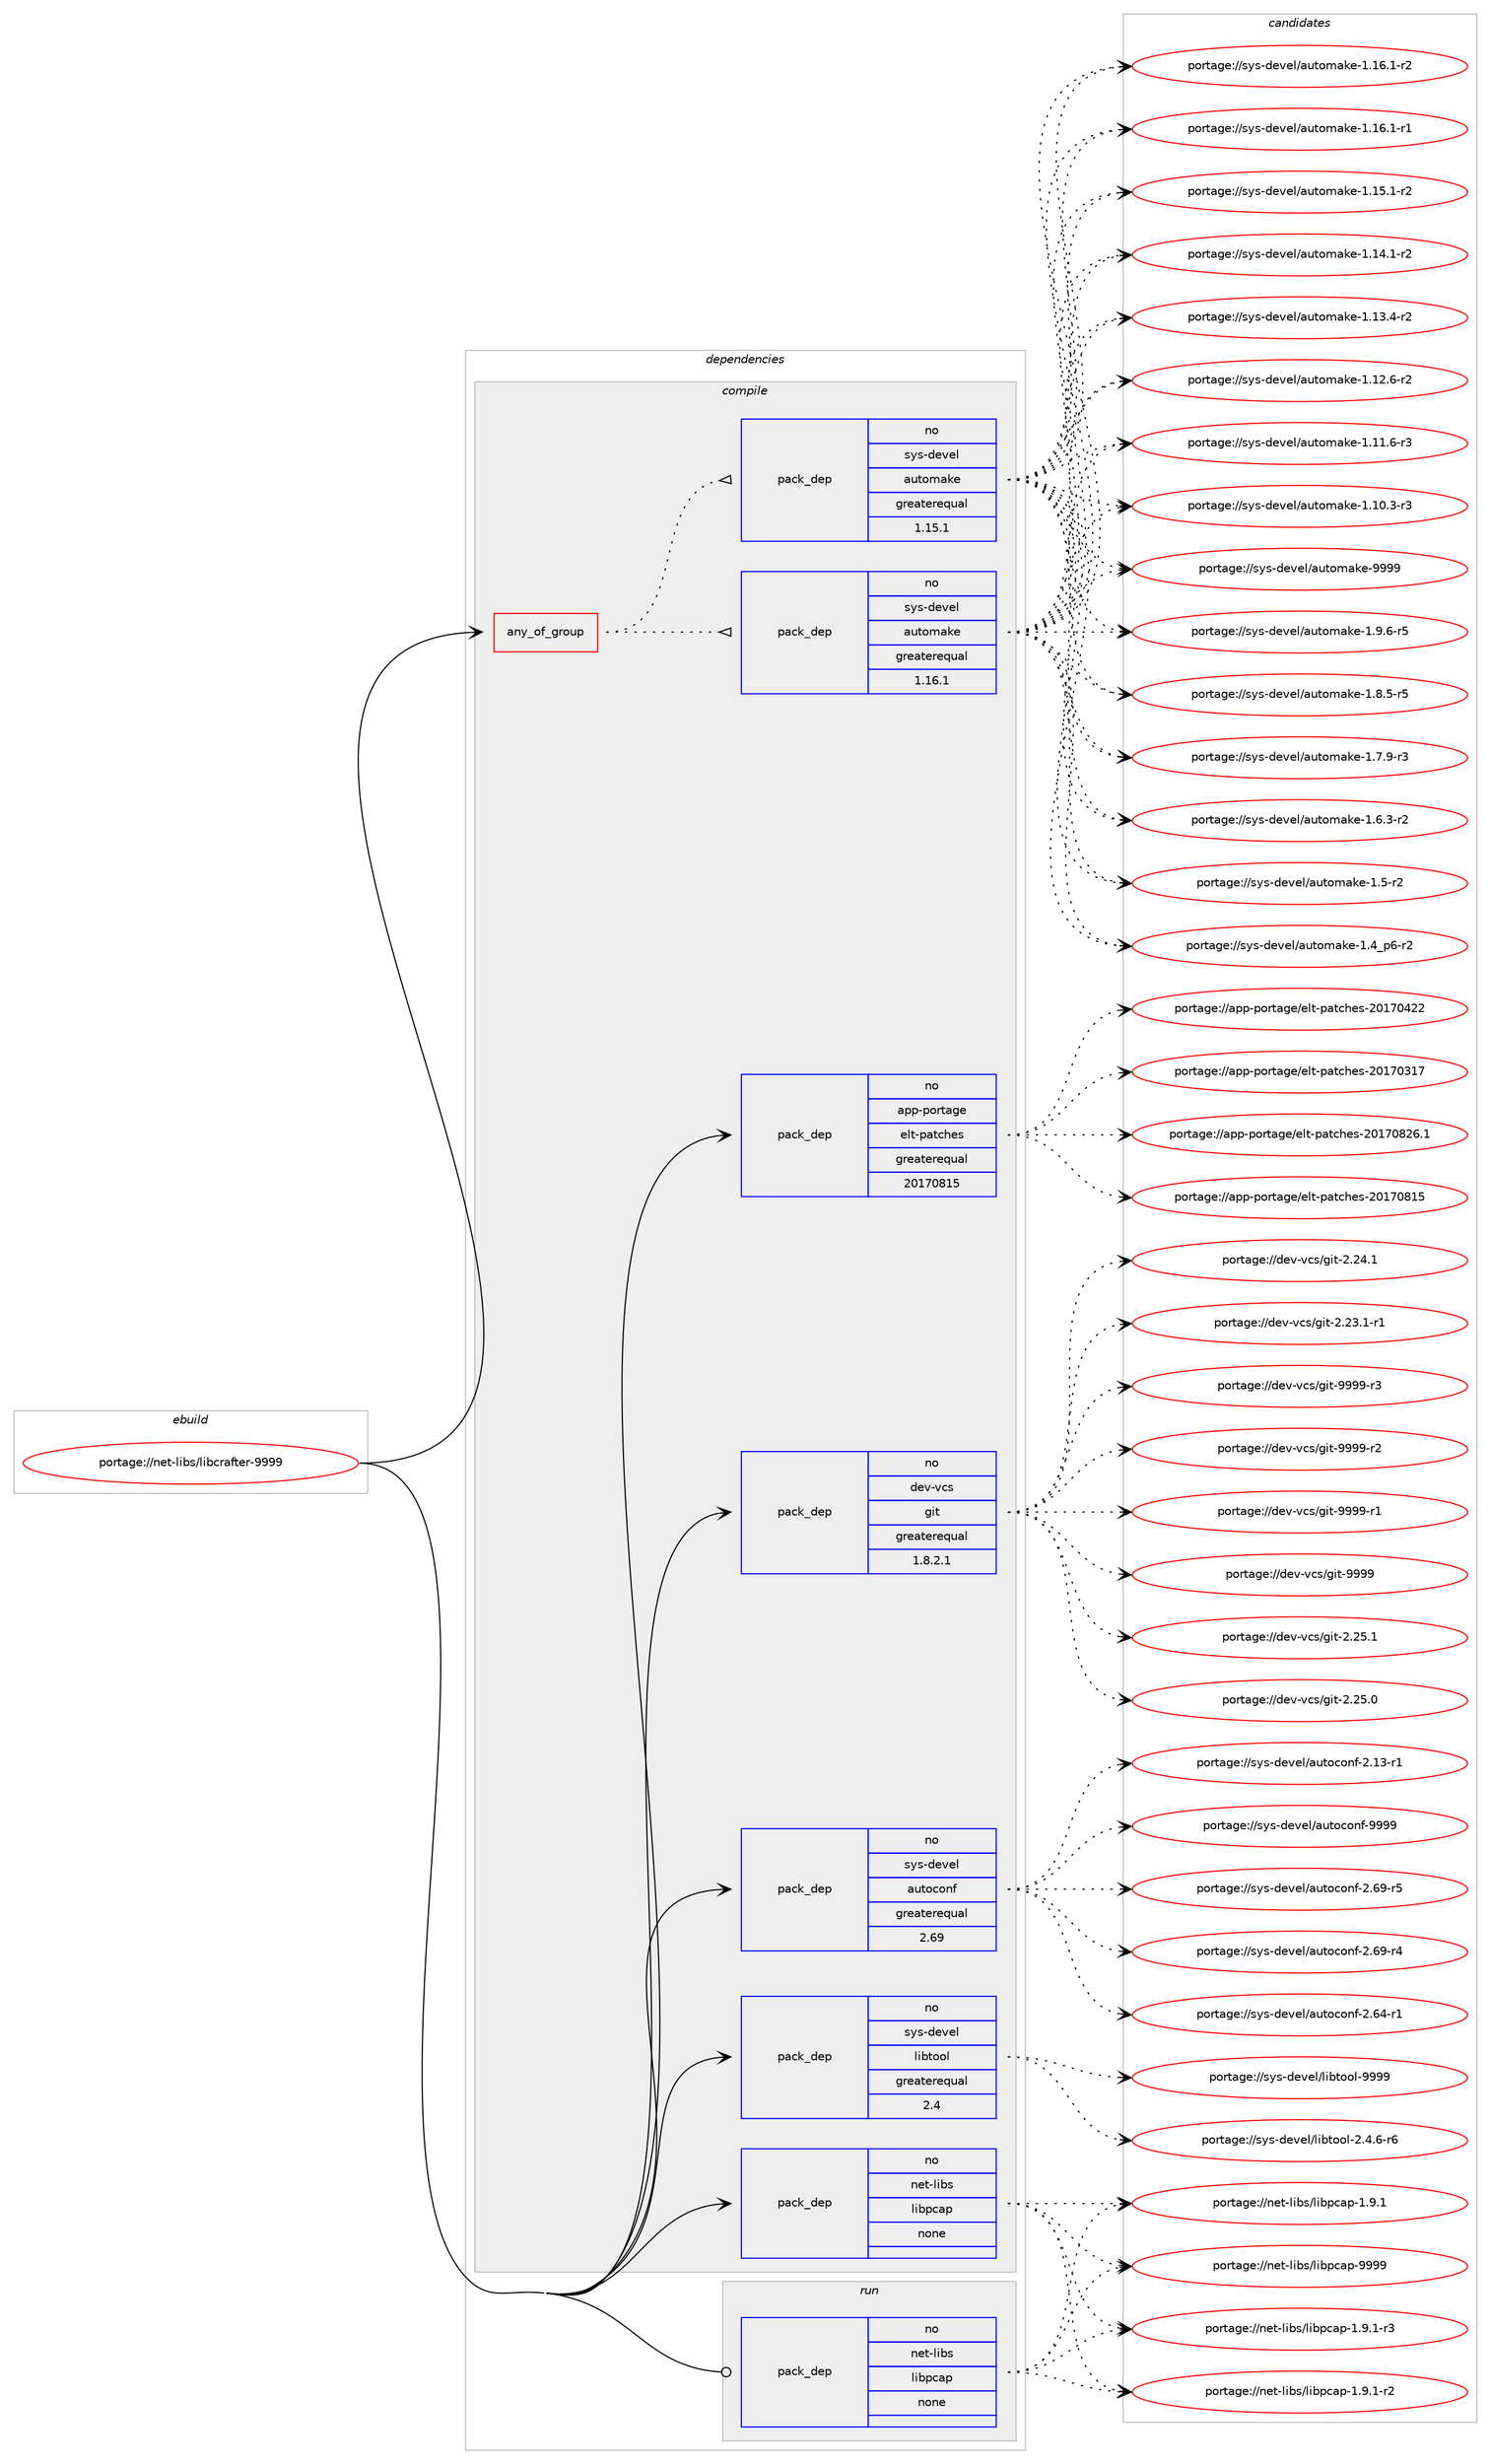 digraph prolog {

# *************
# Graph options
# *************

newrank=true;
concentrate=true;
compound=true;
graph [rankdir=LR,fontname=Helvetica,fontsize=10,ranksep=1.5];#, ranksep=2.5, nodesep=0.2];
edge  [arrowhead=vee];
node  [fontname=Helvetica,fontsize=10];

# **********
# The ebuild
# **********

subgraph cluster_leftcol {
color=gray;
rank=same;
label=<<i>ebuild</i>>;
id [label="portage://net-libs/libcrafter-9999", color=red, width=4, href="../net-libs/libcrafter-9999.svg"];
}

# ****************
# The dependencies
# ****************

subgraph cluster_midcol {
color=gray;
label=<<i>dependencies</i>>;
subgraph cluster_compile {
fillcolor="#eeeeee";
style=filled;
label=<<i>compile</i>>;
subgraph any1464 {
dependency80316 [label=<<TABLE BORDER="0" CELLBORDER="1" CELLSPACING="0" CELLPADDING="4"><TR><TD CELLPADDING="10">any_of_group</TD></TR></TABLE>>, shape=none, color=red];subgraph pack61877 {
dependency80317 [label=<<TABLE BORDER="0" CELLBORDER="1" CELLSPACING="0" CELLPADDING="4" WIDTH="220"><TR><TD ROWSPAN="6" CELLPADDING="30">pack_dep</TD></TR><TR><TD WIDTH="110">no</TD></TR><TR><TD>sys-devel</TD></TR><TR><TD>automake</TD></TR><TR><TD>greaterequal</TD></TR><TR><TD>1.16.1</TD></TR></TABLE>>, shape=none, color=blue];
}
dependency80316:e -> dependency80317:w [weight=20,style="dotted",arrowhead="oinv"];
subgraph pack61878 {
dependency80318 [label=<<TABLE BORDER="0" CELLBORDER="1" CELLSPACING="0" CELLPADDING="4" WIDTH="220"><TR><TD ROWSPAN="6" CELLPADDING="30">pack_dep</TD></TR><TR><TD WIDTH="110">no</TD></TR><TR><TD>sys-devel</TD></TR><TR><TD>automake</TD></TR><TR><TD>greaterequal</TD></TR><TR><TD>1.15.1</TD></TR></TABLE>>, shape=none, color=blue];
}
dependency80316:e -> dependency80318:w [weight=20,style="dotted",arrowhead="oinv"];
}
id:e -> dependency80316:w [weight=20,style="solid",arrowhead="vee"];
subgraph pack61879 {
dependency80319 [label=<<TABLE BORDER="0" CELLBORDER="1" CELLSPACING="0" CELLPADDING="4" WIDTH="220"><TR><TD ROWSPAN="6" CELLPADDING="30">pack_dep</TD></TR><TR><TD WIDTH="110">no</TD></TR><TR><TD>app-portage</TD></TR><TR><TD>elt-patches</TD></TR><TR><TD>greaterequal</TD></TR><TR><TD>20170815</TD></TR></TABLE>>, shape=none, color=blue];
}
id:e -> dependency80319:w [weight=20,style="solid",arrowhead="vee"];
subgraph pack61880 {
dependency80320 [label=<<TABLE BORDER="0" CELLBORDER="1" CELLSPACING="0" CELLPADDING="4" WIDTH="220"><TR><TD ROWSPAN="6" CELLPADDING="30">pack_dep</TD></TR><TR><TD WIDTH="110">no</TD></TR><TR><TD>dev-vcs</TD></TR><TR><TD>git</TD></TR><TR><TD>greaterequal</TD></TR><TR><TD>1.8.2.1</TD></TR></TABLE>>, shape=none, color=blue];
}
id:e -> dependency80320:w [weight=20,style="solid",arrowhead="vee"];
subgraph pack61881 {
dependency80321 [label=<<TABLE BORDER="0" CELLBORDER="1" CELLSPACING="0" CELLPADDING="4" WIDTH="220"><TR><TD ROWSPAN="6" CELLPADDING="30">pack_dep</TD></TR><TR><TD WIDTH="110">no</TD></TR><TR><TD>net-libs</TD></TR><TR><TD>libpcap</TD></TR><TR><TD>none</TD></TR><TR><TD></TD></TR></TABLE>>, shape=none, color=blue];
}
id:e -> dependency80321:w [weight=20,style="solid",arrowhead="vee"];
subgraph pack61882 {
dependency80322 [label=<<TABLE BORDER="0" CELLBORDER="1" CELLSPACING="0" CELLPADDING="4" WIDTH="220"><TR><TD ROWSPAN="6" CELLPADDING="30">pack_dep</TD></TR><TR><TD WIDTH="110">no</TD></TR><TR><TD>sys-devel</TD></TR><TR><TD>autoconf</TD></TR><TR><TD>greaterequal</TD></TR><TR><TD>2.69</TD></TR></TABLE>>, shape=none, color=blue];
}
id:e -> dependency80322:w [weight=20,style="solid",arrowhead="vee"];
subgraph pack61883 {
dependency80323 [label=<<TABLE BORDER="0" CELLBORDER="1" CELLSPACING="0" CELLPADDING="4" WIDTH="220"><TR><TD ROWSPAN="6" CELLPADDING="30">pack_dep</TD></TR><TR><TD WIDTH="110">no</TD></TR><TR><TD>sys-devel</TD></TR><TR><TD>libtool</TD></TR><TR><TD>greaterequal</TD></TR><TR><TD>2.4</TD></TR></TABLE>>, shape=none, color=blue];
}
id:e -> dependency80323:w [weight=20,style="solid",arrowhead="vee"];
}
subgraph cluster_compileandrun {
fillcolor="#eeeeee";
style=filled;
label=<<i>compile and run</i>>;
}
subgraph cluster_run {
fillcolor="#eeeeee";
style=filled;
label=<<i>run</i>>;
subgraph pack61884 {
dependency80324 [label=<<TABLE BORDER="0" CELLBORDER="1" CELLSPACING="0" CELLPADDING="4" WIDTH="220"><TR><TD ROWSPAN="6" CELLPADDING="30">pack_dep</TD></TR><TR><TD WIDTH="110">no</TD></TR><TR><TD>net-libs</TD></TR><TR><TD>libpcap</TD></TR><TR><TD>none</TD></TR><TR><TD></TD></TR></TABLE>>, shape=none, color=blue];
}
id:e -> dependency80324:w [weight=20,style="solid",arrowhead="odot"];
}
}

# **************
# The candidates
# **************

subgraph cluster_choices {
rank=same;
color=gray;
label=<<i>candidates</i>>;

subgraph choice61877 {
color=black;
nodesep=1;
choice115121115451001011181011084797117116111109971071014557575757 [label="portage://sys-devel/automake-9999", color=red, width=4,href="../sys-devel/automake-9999.svg"];
choice115121115451001011181011084797117116111109971071014549465746544511453 [label="portage://sys-devel/automake-1.9.6-r5", color=red, width=4,href="../sys-devel/automake-1.9.6-r5.svg"];
choice115121115451001011181011084797117116111109971071014549465646534511453 [label="portage://sys-devel/automake-1.8.5-r5", color=red, width=4,href="../sys-devel/automake-1.8.5-r5.svg"];
choice115121115451001011181011084797117116111109971071014549465546574511451 [label="portage://sys-devel/automake-1.7.9-r3", color=red, width=4,href="../sys-devel/automake-1.7.9-r3.svg"];
choice115121115451001011181011084797117116111109971071014549465446514511450 [label="portage://sys-devel/automake-1.6.3-r2", color=red, width=4,href="../sys-devel/automake-1.6.3-r2.svg"];
choice11512111545100101118101108479711711611110997107101454946534511450 [label="portage://sys-devel/automake-1.5-r2", color=red, width=4,href="../sys-devel/automake-1.5-r2.svg"];
choice115121115451001011181011084797117116111109971071014549465295112544511450 [label="portage://sys-devel/automake-1.4_p6-r2", color=red, width=4,href="../sys-devel/automake-1.4_p6-r2.svg"];
choice11512111545100101118101108479711711611110997107101454946495446494511450 [label="portage://sys-devel/automake-1.16.1-r2", color=red, width=4,href="../sys-devel/automake-1.16.1-r2.svg"];
choice11512111545100101118101108479711711611110997107101454946495446494511449 [label="portage://sys-devel/automake-1.16.1-r1", color=red, width=4,href="../sys-devel/automake-1.16.1-r1.svg"];
choice11512111545100101118101108479711711611110997107101454946495346494511450 [label="portage://sys-devel/automake-1.15.1-r2", color=red, width=4,href="../sys-devel/automake-1.15.1-r2.svg"];
choice11512111545100101118101108479711711611110997107101454946495246494511450 [label="portage://sys-devel/automake-1.14.1-r2", color=red, width=4,href="../sys-devel/automake-1.14.1-r2.svg"];
choice11512111545100101118101108479711711611110997107101454946495146524511450 [label="portage://sys-devel/automake-1.13.4-r2", color=red, width=4,href="../sys-devel/automake-1.13.4-r2.svg"];
choice11512111545100101118101108479711711611110997107101454946495046544511450 [label="portage://sys-devel/automake-1.12.6-r2", color=red, width=4,href="../sys-devel/automake-1.12.6-r2.svg"];
choice11512111545100101118101108479711711611110997107101454946494946544511451 [label="portage://sys-devel/automake-1.11.6-r3", color=red, width=4,href="../sys-devel/automake-1.11.6-r3.svg"];
choice11512111545100101118101108479711711611110997107101454946494846514511451 [label="portage://sys-devel/automake-1.10.3-r3", color=red, width=4,href="../sys-devel/automake-1.10.3-r3.svg"];
dependency80317:e -> choice115121115451001011181011084797117116111109971071014557575757:w [style=dotted,weight="100"];
dependency80317:e -> choice115121115451001011181011084797117116111109971071014549465746544511453:w [style=dotted,weight="100"];
dependency80317:e -> choice115121115451001011181011084797117116111109971071014549465646534511453:w [style=dotted,weight="100"];
dependency80317:e -> choice115121115451001011181011084797117116111109971071014549465546574511451:w [style=dotted,weight="100"];
dependency80317:e -> choice115121115451001011181011084797117116111109971071014549465446514511450:w [style=dotted,weight="100"];
dependency80317:e -> choice11512111545100101118101108479711711611110997107101454946534511450:w [style=dotted,weight="100"];
dependency80317:e -> choice115121115451001011181011084797117116111109971071014549465295112544511450:w [style=dotted,weight="100"];
dependency80317:e -> choice11512111545100101118101108479711711611110997107101454946495446494511450:w [style=dotted,weight="100"];
dependency80317:e -> choice11512111545100101118101108479711711611110997107101454946495446494511449:w [style=dotted,weight="100"];
dependency80317:e -> choice11512111545100101118101108479711711611110997107101454946495346494511450:w [style=dotted,weight="100"];
dependency80317:e -> choice11512111545100101118101108479711711611110997107101454946495246494511450:w [style=dotted,weight="100"];
dependency80317:e -> choice11512111545100101118101108479711711611110997107101454946495146524511450:w [style=dotted,weight="100"];
dependency80317:e -> choice11512111545100101118101108479711711611110997107101454946495046544511450:w [style=dotted,weight="100"];
dependency80317:e -> choice11512111545100101118101108479711711611110997107101454946494946544511451:w [style=dotted,weight="100"];
dependency80317:e -> choice11512111545100101118101108479711711611110997107101454946494846514511451:w [style=dotted,weight="100"];
}
subgraph choice61878 {
color=black;
nodesep=1;
choice115121115451001011181011084797117116111109971071014557575757 [label="portage://sys-devel/automake-9999", color=red, width=4,href="../sys-devel/automake-9999.svg"];
choice115121115451001011181011084797117116111109971071014549465746544511453 [label="portage://sys-devel/automake-1.9.6-r5", color=red, width=4,href="../sys-devel/automake-1.9.6-r5.svg"];
choice115121115451001011181011084797117116111109971071014549465646534511453 [label="portage://sys-devel/automake-1.8.5-r5", color=red, width=4,href="../sys-devel/automake-1.8.5-r5.svg"];
choice115121115451001011181011084797117116111109971071014549465546574511451 [label="portage://sys-devel/automake-1.7.9-r3", color=red, width=4,href="../sys-devel/automake-1.7.9-r3.svg"];
choice115121115451001011181011084797117116111109971071014549465446514511450 [label="portage://sys-devel/automake-1.6.3-r2", color=red, width=4,href="../sys-devel/automake-1.6.3-r2.svg"];
choice11512111545100101118101108479711711611110997107101454946534511450 [label="portage://sys-devel/automake-1.5-r2", color=red, width=4,href="../sys-devel/automake-1.5-r2.svg"];
choice115121115451001011181011084797117116111109971071014549465295112544511450 [label="portage://sys-devel/automake-1.4_p6-r2", color=red, width=4,href="../sys-devel/automake-1.4_p6-r2.svg"];
choice11512111545100101118101108479711711611110997107101454946495446494511450 [label="portage://sys-devel/automake-1.16.1-r2", color=red, width=4,href="../sys-devel/automake-1.16.1-r2.svg"];
choice11512111545100101118101108479711711611110997107101454946495446494511449 [label="portage://sys-devel/automake-1.16.1-r1", color=red, width=4,href="../sys-devel/automake-1.16.1-r1.svg"];
choice11512111545100101118101108479711711611110997107101454946495346494511450 [label="portage://sys-devel/automake-1.15.1-r2", color=red, width=4,href="../sys-devel/automake-1.15.1-r2.svg"];
choice11512111545100101118101108479711711611110997107101454946495246494511450 [label="portage://sys-devel/automake-1.14.1-r2", color=red, width=4,href="../sys-devel/automake-1.14.1-r2.svg"];
choice11512111545100101118101108479711711611110997107101454946495146524511450 [label="portage://sys-devel/automake-1.13.4-r2", color=red, width=4,href="../sys-devel/automake-1.13.4-r2.svg"];
choice11512111545100101118101108479711711611110997107101454946495046544511450 [label="portage://sys-devel/automake-1.12.6-r2", color=red, width=4,href="../sys-devel/automake-1.12.6-r2.svg"];
choice11512111545100101118101108479711711611110997107101454946494946544511451 [label="portage://sys-devel/automake-1.11.6-r3", color=red, width=4,href="../sys-devel/automake-1.11.6-r3.svg"];
choice11512111545100101118101108479711711611110997107101454946494846514511451 [label="portage://sys-devel/automake-1.10.3-r3", color=red, width=4,href="../sys-devel/automake-1.10.3-r3.svg"];
dependency80318:e -> choice115121115451001011181011084797117116111109971071014557575757:w [style=dotted,weight="100"];
dependency80318:e -> choice115121115451001011181011084797117116111109971071014549465746544511453:w [style=dotted,weight="100"];
dependency80318:e -> choice115121115451001011181011084797117116111109971071014549465646534511453:w [style=dotted,weight="100"];
dependency80318:e -> choice115121115451001011181011084797117116111109971071014549465546574511451:w [style=dotted,weight="100"];
dependency80318:e -> choice115121115451001011181011084797117116111109971071014549465446514511450:w [style=dotted,weight="100"];
dependency80318:e -> choice11512111545100101118101108479711711611110997107101454946534511450:w [style=dotted,weight="100"];
dependency80318:e -> choice115121115451001011181011084797117116111109971071014549465295112544511450:w [style=dotted,weight="100"];
dependency80318:e -> choice11512111545100101118101108479711711611110997107101454946495446494511450:w [style=dotted,weight="100"];
dependency80318:e -> choice11512111545100101118101108479711711611110997107101454946495446494511449:w [style=dotted,weight="100"];
dependency80318:e -> choice11512111545100101118101108479711711611110997107101454946495346494511450:w [style=dotted,weight="100"];
dependency80318:e -> choice11512111545100101118101108479711711611110997107101454946495246494511450:w [style=dotted,weight="100"];
dependency80318:e -> choice11512111545100101118101108479711711611110997107101454946495146524511450:w [style=dotted,weight="100"];
dependency80318:e -> choice11512111545100101118101108479711711611110997107101454946495046544511450:w [style=dotted,weight="100"];
dependency80318:e -> choice11512111545100101118101108479711711611110997107101454946494946544511451:w [style=dotted,weight="100"];
dependency80318:e -> choice11512111545100101118101108479711711611110997107101454946494846514511451:w [style=dotted,weight="100"];
}
subgraph choice61879 {
color=black;
nodesep=1;
choice971121124511211111411697103101471011081164511297116991041011154550484955485650544649 [label="portage://app-portage/elt-patches-20170826.1", color=red, width=4,href="../app-portage/elt-patches-20170826.1.svg"];
choice97112112451121111141169710310147101108116451129711699104101115455048495548564953 [label="portage://app-portage/elt-patches-20170815", color=red, width=4,href="../app-portage/elt-patches-20170815.svg"];
choice97112112451121111141169710310147101108116451129711699104101115455048495548525050 [label="portage://app-portage/elt-patches-20170422", color=red, width=4,href="../app-portage/elt-patches-20170422.svg"];
choice97112112451121111141169710310147101108116451129711699104101115455048495548514955 [label="portage://app-portage/elt-patches-20170317", color=red, width=4,href="../app-portage/elt-patches-20170317.svg"];
dependency80319:e -> choice971121124511211111411697103101471011081164511297116991041011154550484955485650544649:w [style=dotted,weight="100"];
dependency80319:e -> choice97112112451121111141169710310147101108116451129711699104101115455048495548564953:w [style=dotted,weight="100"];
dependency80319:e -> choice97112112451121111141169710310147101108116451129711699104101115455048495548525050:w [style=dotted,weight="100"];
dependency80319:e -> choice97112112451121111141169710310147101108116451129711699104101115455048495548514955:w [style=dotted,weight="100"];
}
subgraph choice61880 {
color=black;
nodesep=1;
choice10010111845118991154710310511645575757574511451 [label="portage://dev-vcs/git-9999-r3", color=red, width=4,href="../dev-vcs/git-9999-r3.svg"];
choice10010111845118991154710310511645575757574511450 [label="portage://dev-vcs/git-9999-r2", color=red, width=4,href="../dev-vcs/git-9999-r2.svg"];
choice10010111845118991154710310511645575757574511449 [label="portage://dev-vcs/git-9999-r1", color=red, width=4,href="../dev-vcs/git-9999-r1.svg"];
choice1001011184511899115471031051164557575757 [label="portage://dev-vcs/git-9999", color=red, width=4,href="../dev-vcs/git-9999.svg"];
choice10010111845118991154710310511645504650534649 [label="portage://dev-vcs/git-2.25.1", color=red, width=4,href="../dev-vcs/git-2.25.1.svg"];
choice10010111845118991154710310511645504650534648 [label="portage://dev-vcs/git-2.25.0", color=red, width=4,href="../dev-vcs/git-2.25.0.svg"];
choice10010111845118991154710310511645504650524649 [label="portage://dev-vcs/git-2.24.1", color=red, width=4,href="../dev-vcs/git-2.24.1.svg"];
choice100101118451189911547103105116455046505146494511449 [label="portage://dev-vcs/git-2.23.1-r1", color=red, width=4,href="../dev-vcs/git-2.23.1-r1.svg"];
dependency80320:e -> choice10010111845118991154710310511645575757574511451:w [style=dotted,weight="100"];
dependency80320:e -> choice10010111845118991154710310511645575757574511450:w [style=dotted,weight="100"];
dependency80320:e -> choice10010111845118991154710310511645575757574511449:w [style=dotted,weight="100"];
dependency80320:e -> choice1001011184511899115471031051164557575757:w [style=dotted,weight="100"];
dependency80320:e -> choice10010111845118991154710310511645504650534649:w [style=dotted,weight="100"];
dependency80320:e -> choice10010111845118991154710310511645504650534648:w [style=dotted,weight="100"];
dependency80320:e -> choice10010111845118991154710310511645504650524649:w [style=dotted,weight="100"];
dependency80320:e -> choice100101118451189911547103105116455046505146494511449:w [style=dotted,weight="100"];
}
subgraph choice61881 {
color=black;
nodesep=1;
choice1101011164510810598115471081059811299971124557575757 [label="portage://net-libs/libpcap-9999", color=red, width=4,href="../net-libs/libpcap-9999.svg"];
choice1101011164510810598115471081059811299971124549465746494511451 [label="portage://net-libs/libpcap-1.9.1-r3", color=red, width=4,href="../net-libs/libpcap-1.9.1-r3.svg"];
choice1101011164510810598115471081059811299971124549465746494511450 [label="portage://net-libs/libpcap-1.9.1-r2", color=red, width=4,href="../net-libs/libpcap-1.9.1-r2.svg"];
choice110101116451081059811547108105981129997112454946574649 [label="portage://net-libs/libpcap-1.9.1", color=red, width=4,href="../net-libs/libpcap-1.9.1.svg"];
dependency80321:e -> choice1101011164510810598115471081059811299971124557575757:w [style=dotted,weight="100"];
dependency80321:e -> choice1101011164510810598115471081059811299971124549465746494511451:w [style=dotted,weight="100"];
dependency80321:e -> choice1101011164510810598115471081059811299971124549465746494511450:w [style=dotted,weight="100"];
dependency80321:e -> choice110101116451081059811547108105981129997112454946574649:w [style=dotted,weight="100"];
}
subgraph choice61882 {
color=black;
nodesep=1;
choice115121115451001011181011084797117116111991111101024557575757 [label="portage://sys-devel/autoconf-9999", color=red, width=4,href="../sys-devel/autoconf-9999.svg"];
choice1151211154510010111810110847971171161119911111010245504654574511453 [label="portage://sys-devel/autoconf-2.69-r5", color=red, width=4,href="../sys-devel/autoconf-2.69-r5.svg"];
choice1151211154510010111810110847971171161119911111010245504654574511452 [label="portage://sys-devel/autoconf-2.69-r4", color=red, width=4,href="../sys-devel/autoconf-2.69-r4.svg"];
choice1151211154510010111810110847971171161119911111010245504654524511449 [label="portage://sys-devel/autoconf-2.64-r1", color=red, width=4,href="../sys-devel/autoconf-2.64-r1.svg"];
choice1151211154510010111810110847971171161119911111010245504649514511449 [label="portage://sys-devel/autoconf-2.13-r1", color=red, width=4,href="../sys-devel/autoconf-2.13-r1.svg"];
dependency80322:e -> choice115121115451001011181011084797117116111991111101024557575757:w [style=dotted,weight="100"];
dependency80322:e -> choice1151211154510010111810110847971171161119911111010245504654574511453:w [style=dotted,weight="100"];
dependency80322:e -> choice1151211154510010111810110847971171161119911111010245504654574511452:w [style=dotted,weight="100"];
dependency80322:e -> choice1151211154510010111810110847971171161119911111010245504654524511449:w [style=dotted,weight="100"];
dependency80322:e -> choice1151211154510010111810110847971171161119911111010245504649514511449:w [style=dotted,weight="100"];
}
subgraph choice61883 {
color=black;
nodesep=1;
choice1151211154510010111810110847108105981161111111084557575757 [label="portage://sys-devel/libtool-9999", color=red, width=4,href="../sys-devel/libtool-9999.svg"];
choice1151211154510010111810110847108105981161111111084550465246544511454 [label="portage://sys-devel/libtool-2.4.6-r6", color=red, width=4,href="../sys-devel/libtool-2.4.6-r6.svg"];
dependency80323:e -> choice1151211154510010111810110847108105981161111111084557575757:w [style=dotted,weight="100"];
dependency80323:e -> choice1151211154510010111810110847108105981161111111084550465246544511454:w [style=dotted,weight="100"];
}
subgraph choice61884 {
color=black;
nodesep=1;
choice1101011164510810598115471081059811299971124557575757 [label="portage://net-libs/libpcap-9999", color=red, width=4,href="../net-libs/libpcap-9999.svg"];
choice1101011164510810598115471081059811299971124549465746494511451 [label="portage://net-libs/libpcap-1.9.1-r3", color=red, width=4,href="../net-libs/libpcap-1.9.1-r3.svg"];
choice1101011164510810598115471081059811299971124549465746494511450 [label="portage://net-libs/libpcap-1.9.1-r2", color=red, width=4,href="../net-libs/libpcap-1.9.1-r2.svg"];
choice110101116451081059811547108105981129997112454946574649 [label="portage://net-libs/libpcap-1.9.1", color=red, width=4,href="../net-libs/libpcap-1.9.1.svg"];
dependency80324:e -> choice1101011164510810598115471081059811299971124557575757:w [style=dotted,weight="100"];
dependency80324:e -> choice1101011164510810598115471081059811299971124549465746494511451:w [style=dotted,weight="100"];
dependency80324:e -> choice1101011164510810598115471081059811299971124549465746494511450:w [style=dotted,weight="100"];
dependency80324:e -> choice110101116451081059811547108105981129997112454946574649:w [style=dotted,weight="100"];
}
}

}
